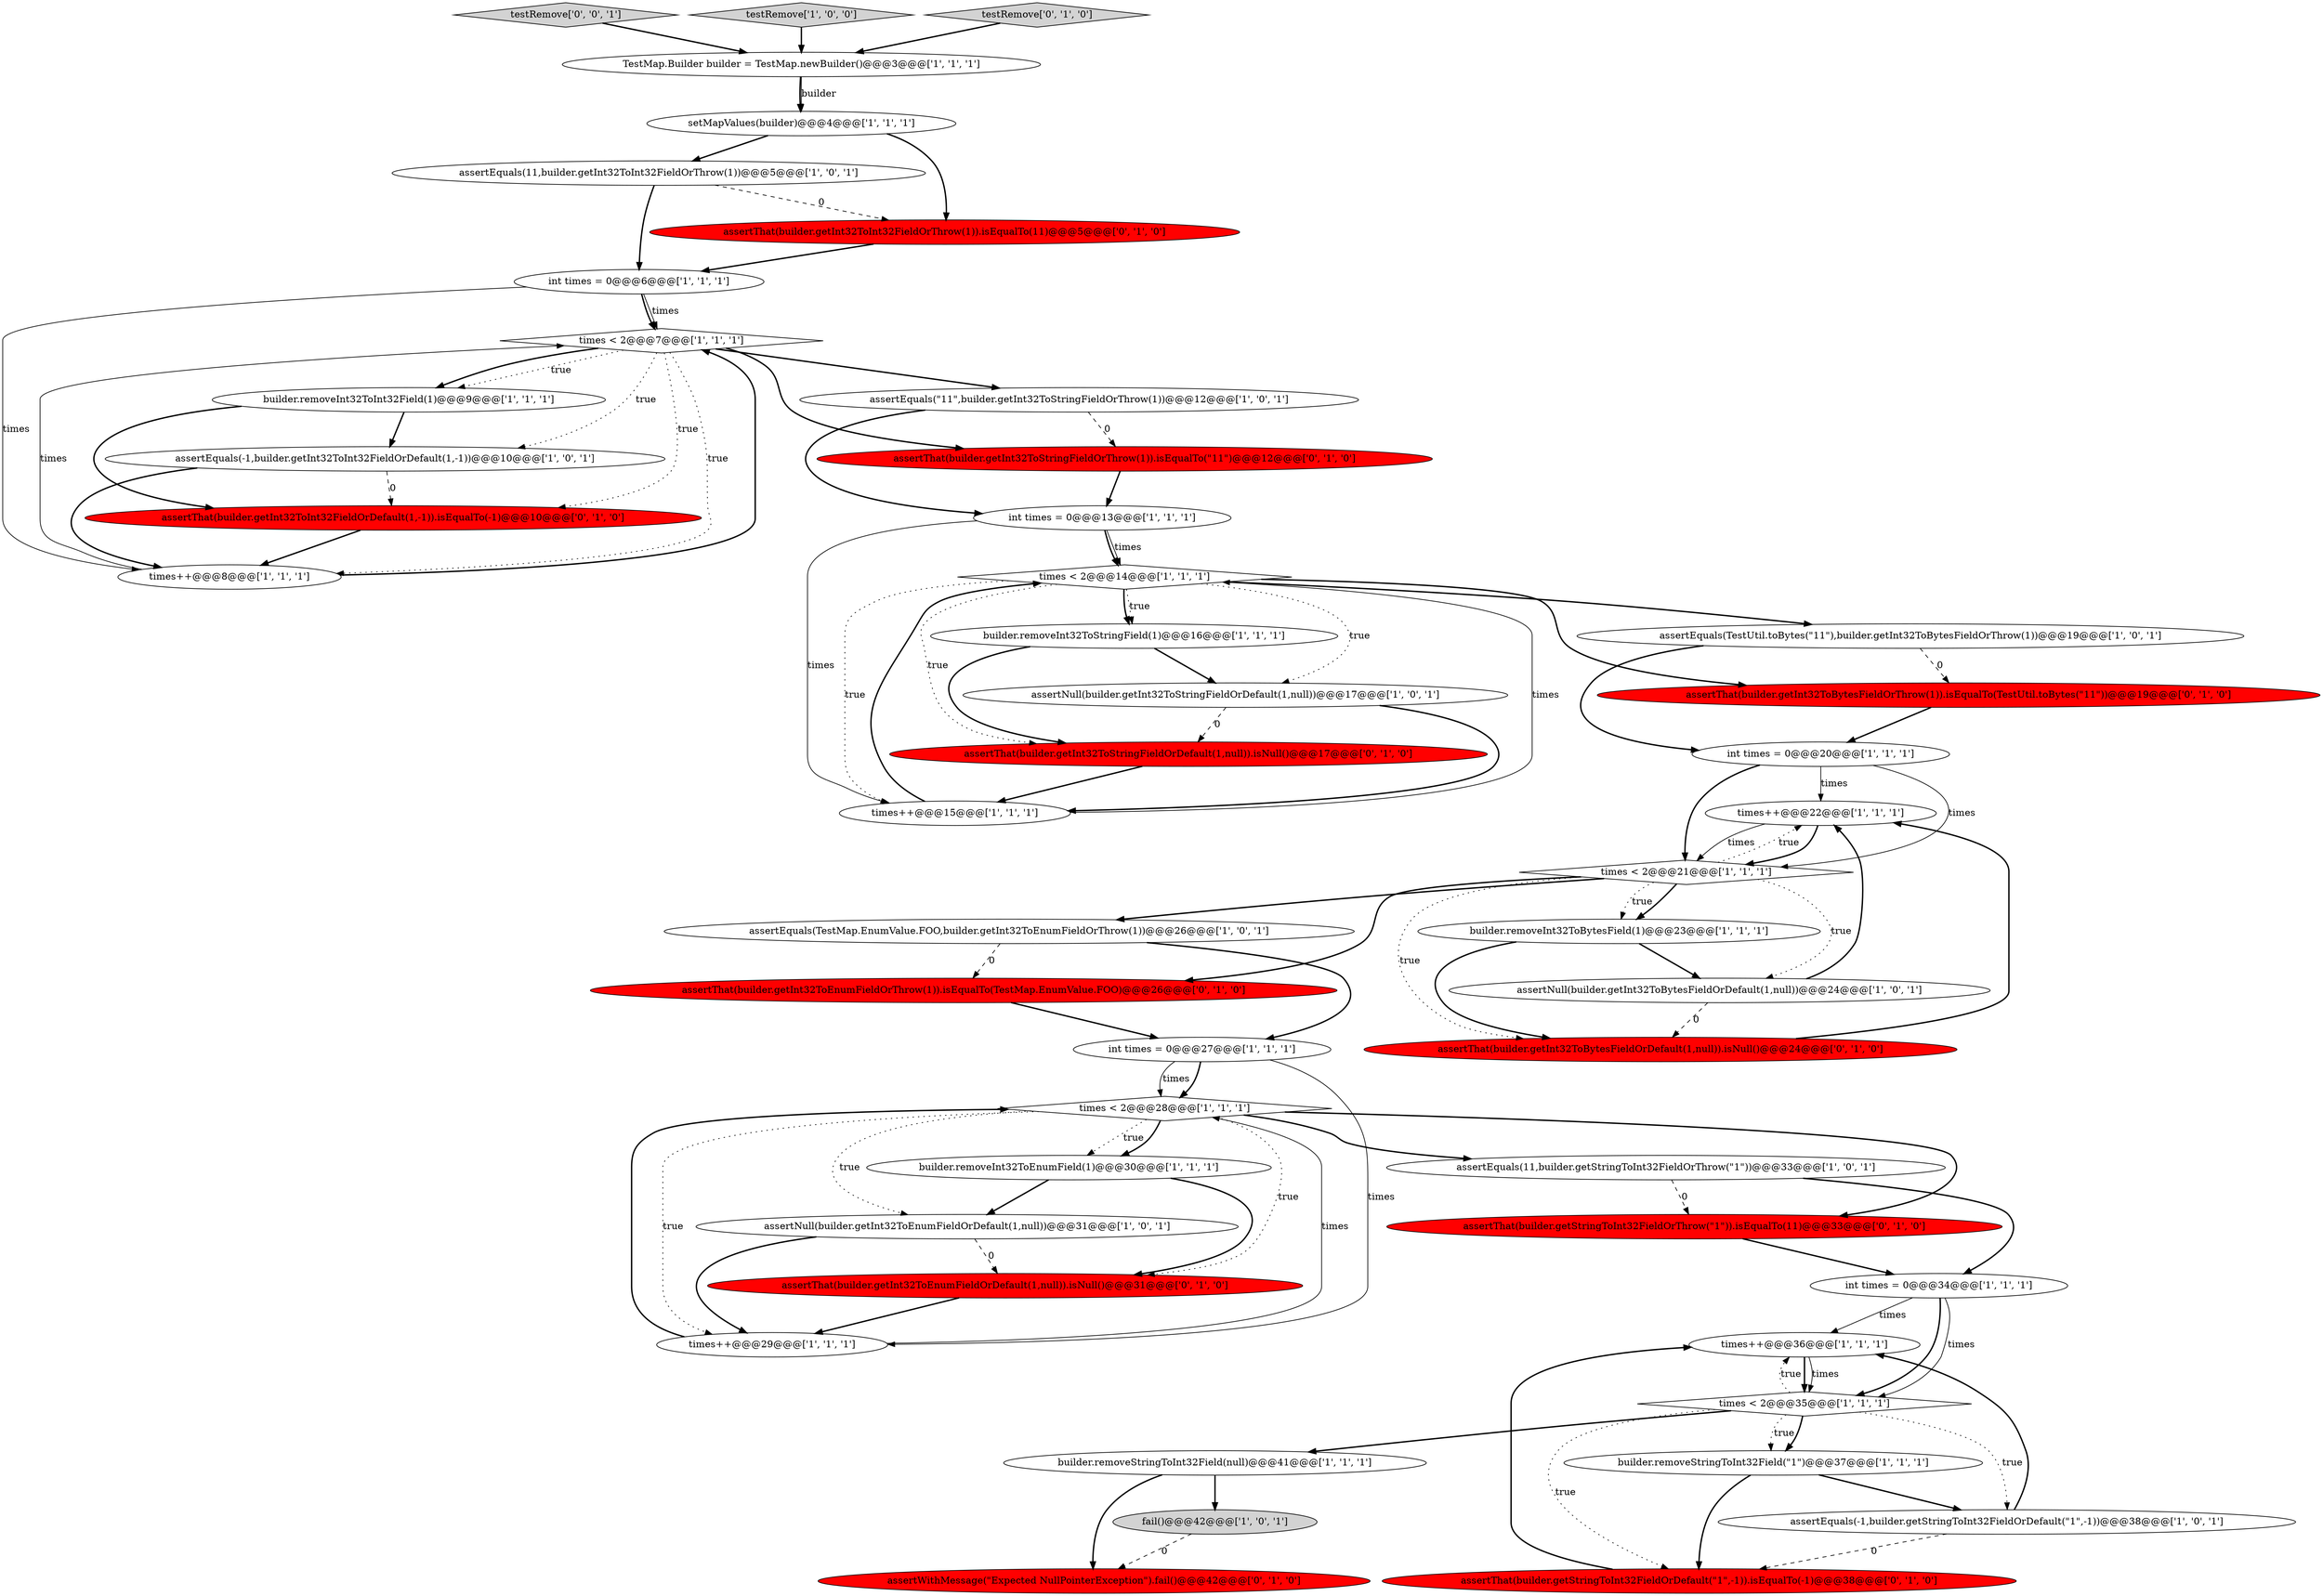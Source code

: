 digraph {
6 [style = filled, label = "assertEquals(\"11\",builder.getInt32ToStringFieldOrThrow(1))@@@12@@@['1', '0', '1']", fillcolor = white, shape = ellipse image = "AAA0AAABBB1BBB"];
14 [style = filled, label = "times < 2@@@14@@@['1', '1', '1']", fillcolor = white, shape = diamond image = "AAA0AAABBB1BBB"];
17 [style = filled, label = "assertEquals(TestMap.EnumValue.FOO,builder.getInt32ToEnumFieldOrThrow(1))@@@26@@@['1', '0', '1']", fillcolor = white, shape = ellipse image = "AAA0AAABBB1BBB"];
32 [style = filled, label = "assertEquals(11,builder.getInt32ToInt32FieldOrThrow(1))@@@5@@@['1', '0', '1']", fillcolor = white, shape = ellipse image = "AAA0AAABBB1BBB"];
42 [style = filled, label = "assertThat(builder.getInt32ToStringFieldOrDefault(1,null)).isNull()@@@17@@@['0', '1', '0']", fillcolor = red, shape = ellipse image = "AAA1AAABBB2BBB"];
34 [style = filled, label = "assertEquals(-1,builder.getStringToInt32FieldOrDefault(\"1\",-1))@@@38@@@['1', '0', '1']", fillcolor = white, shape = ellipse image = "AAA0AAABBB1BBB"];
29 [style = filled, label = "builder.removeInt32ToBytesField(1)@@@23@@@['1', '1', '1']", fillcolor = white, shape = ellipse image = "AAA0AAABBB1BBB"];
47 [style = filled, label = "testRemove['0', '0', '1']", fillcolor = lightgray, shape = diamond image = "AAA0AAABBB3BBB"];
19 [style = filled, label = "setMapValues(builder)@@@4@@@['1', '1', '1']", fillcolor = white, shape = ellipse image = "AAA0AAABBB1BBB"];
11 [style = filled, label = "testRemove['1', '0', '0']", fillcolor = lightgray, shape = diamond image = "AAA0AAABBB1BBB"];
24 [style = filled, label = "times++@@@36@@@['1', '1', '1']", fillcolor = white, shape = ellipse image = "AAA0AAABBB1BBB"];
27 [style = filled, label = "times++@@@15@@@['1', '1', '1']", fillcolor = white, shape = ellipse image = "AAA0AAABBB1BBB"];
33 [style = filled, label = "assertNull(builder.getInt32ToBytesFieldOrDefault(1,null))@@@24@@@['1', '0', '1']", fillcolor = white, shape = ellipse image = "AAA0AAABBB1BBB"];
7 [style = filled, label = "int times = 0@@@27@@@['1', '1', '1']", fillcolor = white, shape = ellipse image = "AAA0AAABBB1BBB"];
46 [style = filled, label = "assertThat(builder.getStringToInt32FieldOrDefault(\"1\",-1)).isEqualTo(-1)@@@38@@@['0', '1', '0']", fillcolor = red, shape = ellipse image = "AAA1AAABBB2BBB"];
44 [style = filled, label = "assertThat(builder.getInt32ToBytesFieldOrDefault(1,null)).isNull()@@@24@@@['0', '1', '0']", fillcolor = red, shape = ellipse image = "AAA1AAABBB2BBB"];
2 [style = filled, label = "int times = 0@@@34@@@['1', '1', '1']", fillcolor = white, shape = ellipse image = "AAA0AAABBB1BBB"];
15 [style = filled, label = "builder.removeInt32ToStringField(1)@@@16@@@['1', '1', '1']", fillcolor = white, shape = ellipse image = "AAA0AAABBB1BBB"];
0 [style = filled, label = "times++@@@8@@@['1', '1', '1']", fillcolor = white, shape = ellipse image = "AAA0AAABBB1BBB"];
18 [style = filled, label = "int times = 0@@@20@@@['1', '1', '1']", fillcolor = white, shape = ellipse image = "AAA0AAABBB1BBB"];
25 [style = filled, label = "assertEquals(-1,builder.getInt32ToInt32FieldOrDefault(1,-1))@@@10@@@['1', '0', '1']", fillcolor = white, shape = ellipse image = "AAA0AAABBB1BBB"];
43 [style = filled, label = "assertThat(builder.getInt32ToEnumFieldOrThrow(1)).isEqualTo(TestMap.EnumValue.FOO)@@@26@@@['0', '1', '0']", fillcolor = red, shape = ellipse image = "AAA1AAABBB2BBB"];
3 [style = filled, label = "int times = 0@@@6@@@['1', '1', '1']", fillcolor = white, shape = ellipse image = "AAA0AAABBB1BBB"];
1 [style = filled, label = "times++@@@22@@@['1', '1', '1']", fillcolor = white, shape = ellipse image = "AAA0AAABBB1BBB"];
12 [style = filled, label = "assertEquals(11,builder.getStringToInt32FieldOrThrow(\"1\"))@@@33@@@['1', '0', '1']", fillcolor = white, shape = ellipse image = "AAA0AAABBB1BBB"];
9 [style = filled, label = "times < 2@@@7@@@['1', '1', '1']", fillcolor = white, shape = diamond image = "AAA0AAABBB1BBB"];
38 [style = filled, label = "assertThat(builder.getInt32ToStringFieldOrThrow(1)).isEqualTo(\"11\")@@@12@@@['0', '1', '0']", fillcolor = red, shape = ellipse image = "AAA1AAABBB2BBB"];
26 [style = filled, label = "TestMap.Builder builder = TestMap.newBuilder()@@@3@@@['1', '1', '1']", fillcolor = white, shape = ellipse image = "AAA0AAABBB1BBB"];
31 [style = filled, label = "times < 2@@@28@@@['1', '1', '1']", fillcolor = white, shape = diamond image = "AAA0AAABBB1BBB"];
30 [style = filled, label = "times < 2@@@35@@@['1', '1', '1']", fillcolor = white, shape = diamond image = "AAA0AAABBB1BBB"];
10 [style = filled, label = "assertEquals(TestUtil.toBytes(\"11\"),builder.getInt32ToBytesFieldOrThrow(1))@@@19@@@['1', '0', '1']", fillcolor = white, shape = ellipse image = "AAA0AAABBB1BBB"];
40 [style = filled, label = "testRemove['0', '1', '0']", fillcolor = lightgray, shape = diamond image = "AAA0AAABBB2BBB"];
45 [style = filled, label = "assertThat(builder.getInt32ToEnumFieldOrDefault(1,null)).isNull()@@@31@@@['0', '1', '0']", fillcolor = red, shape = ellipse image = "AAA1AAABBB2BBB"];
8 [style = filled, label = "times++@@@29@@@['1', '1', '1']", fillcolor = white, shape = ellipse image = "AAA0AAABBB1BBB"];
4 [style = filled, label = "builder.removeStringToInt32Field(null)@@@41@@@['1', '1', '1']", fillcolor = white, shape = ellipse image = "AAA0AAABBB1BBB"];
28 [style = filled, label = "assertNull(builder.getInt32ToStringFieldOrDefault(1,null))@@@17@@@['1', '0', '1']", fillcolor = white, shape = ellipse image = "AAA0AAABBB1BBB"];
20 [style = filled, label = "builder.removeInt32ToInt32Field(1)@@@9@@@['1', '1', '1']", fillcolor = white, shape = ellipse image = "AAA0AAABBB1BBB"];
37 [style = filled, label = "assertThat(builder.getInt32ToInt32FieldOrDefault(1,-1)).isEqualTo(-1)@@@10@@@['0', '1', '0']", fillcolor = red, shape = ellipse image = "AAA1AAABBB2BBB"];
35 [style = filled, label = "assertThat(builder.getStringToInt32FieldOrThrow(\"1\")).isEqualTo(11)@@@33@@@['0', '1', '0']", fillcolor = red, shape = ellipse image = "AAA1AAABBB2BBB"];
13 [style = filled, label = "times < 2@@@21@@@['1', '1', '1']", fillcolor = white, shape = diamond image = "AAA0AAABBB1BBB"];
39 [style = filled, label = "assertThat(builder.getInt32ToInt32FieldOrThrow(1)).isEqualTo(11)@@@5@@@['0', '1', '0']", fillcolor = red, shape = ellipse image = "AAA1AAABBB2BBB"];
22 [style = filled, label = "fail()@@@42@@@['1', '0', '1']", fillcolor = lightgray, shape = ellipse image = "AAA0AAABBB1BBB"];
23 [style = filled, label = "builder.removeInt32ToEnumField(1)@@@30@@@['1', '1', '1']", fillcolor = white, shape = ellipse image = "AAA0AAABBB1BBB"];
16 [style = filled, label = "builder.removeStringToInt32Field(\"1\")@@@37@@@['1', '1', '1']", fillcolor = white, shape = ellipse image = "AAA0AAABBB1BBB"];
36 [style = filled, label = "assertThat(builder.getInt32ToBytesFieldOrThrow(1)).isEqualTo(TestUtil.toBytes(\"11\"))@@@19@@@['0', '1', '0']", fillcolor = red, shape = ellipse image = "AAA1AAABBB2BBB"];
41 [style = filled, label = "assertWithMessage(\"Expected NullPointerException\").fail()@@@42@@@['0', '1', '0']", fillcolor = red, shape = ellipse image = "AAA1AAABBB2BBB"];
21 [style = filled, label = "int times = 0@@@13@@@['1', '1', '1']", fillcolor = white, shape = ellipse image = "AAA0AAABBB1BBB"];
5 [style = filled, label = "assertNull(builder.getInt32ToEnumFieldOrDefault(1,null))@@@31@@@['1', '0', '1']", fillcolor = white, shape = ellipse image = "AAA0AAABBB1BBB"];
14->42 [style = dotted, label="true"];
37->0 [style = bold, label=""];
0->9 [style = solid, label="times"];
12->35 [style = dashed, label="0"];
23->45 [style = bold, label=""];
10->36 [style = dashed, label="0"];
2->24 [style = solid, label="times"];
9->37 [style = dotted, label="true"];
6->38 [style = dashed, label="0"];
3->9 [style = solid, label="times"];
7->31 [style = bold, label=""];
1->13 [style = bold, label=""];
9->6 [style = bold, label=""];
24->30 [style = bold, label=""];
3->0 [style = solid, label="times"];
13->17 [style = bold, label=""];
12->2 [style = bold, label=""];
34->24 [style = bold, label=""];
31->35 [style = bold, label=""];
47->26 [style = bold, label=""];
36->18 [style = bold, label=""];
30->46 [style = dotted, label="true"];
20->37 [style = bold, label=""];
29->44 [style = bold, label=""];
40->26 [style = bold, label=""];
44->1 [style = bold, label=""];
25->37 [style = dashed, label="0"];
9->38 [style = bold, label=""];
32->3 [style = bold, label=""];
22->41 [style = dashed, label="0"];
13->44 [style = dotted, label="true"];
33->44 [style = dashed, label="0"];
17->43 [style = dashed, label="0"];
46->24 [style = bold, label=""];
31->5 [style = dotted, label="true"];
19->39 [style = bold, label=""];
14->10 [style = bold, label=""];
16->34 [style = bold, label=""];
28->42 [style = dashed, label="0"];
7->31 [style = solid, label="times"];
14->27 [style = dotted, label="true"];
20->25 [style = bold, label=""];
21->14 [style = solid, label="times"];
5->45 [style = dashed, label="0"];
13->29 [style = dotted, label="true"];
13->43 [style = bold, label=""];
31->23 [style = dotted, label="true"];
14->15 [style = bold, label=""];
4->22 [style = bold, label=""];
11->26 [style = bold, label=""];
14->36 [style = bold, label=""];
25->0 [style = bold, label=""];
10->18 [style = bold, label=""];
9->0 [style = dotted, label="true"];
23->5 [style = bold, label=""];
27->14 [style = bold, label=""];
8->31 [style = bold, label=""];
6->21 [style = bold, label=""];
31->45 [style = dotted, label="true"];
35->2 [style = bold, label=""];
8->31 [style = solid, label="times"];
9->20 [style = bold, label=""];
18->13 [style = solid, label="times"];
26->19 [style = bold, label=""];
30->34 [style = dotted, label="true"];
31->12 [style = bold, label=""];
4->41 [style = bold, label=""];
31->8 [style = dotted, label="true"];
43->7 [style = bold, label=""];
3->9 [style = bold, label=""];
24->30 [style = solid, label="times"];
19->32 [style = bold, label=""];
13->33 [style = dotted, label="true"];
15->28 [style = bold, label=""];
14->28 [style = dotted, label="true"];
34->46 [style = dashed, label="0"];
45->8 [style = bold, label=""];
9->20 [style = dotted, label="true"];
32->39 [style = dashed, label="0"];
42->27 [style = bold, label=""];
7->8 [style = solid, label="times"];
21->14 [style = bold, label=""];
16->46 [style = bold, label=""];
21->27 [style = solid, label="times"];
5->8 [style = bold, label=""];
0->9 [style = bold, label=""];
31->23 [style = bold, label=""];
26->19 [style = solid, label="builder"];
30->24 [style = dotted, label="true"];
39->3 [style = bold, label=""];
33->1 [style = bold, label=""];
9->25 [style = dotted, label="true"];
17->7 [style = bold, label=""];
13->1 [style = dotted, label="true"];
14->15 [style = dotted, label="true"];
13->29 [style = bold, label=""];
18->1 [style = solid, label="times"];
29->33 [style = bold, label=""];
15->42 [style = bold, label=""];
30->16 [style = dotted, label="true"];
30->4 [style = bold, label=""];
18->13 [style = bold, label=""];
27->14 [style = solid, label="times"];
38->21 [style = bold, label=""];
1->13 [style = solid, label="times"];
28->27 [style = bold, label=""];
2->30 [style = bold, label=""];
30->16 [style = bold, label=""];
2->30 [style = solid, label="times"];
}
